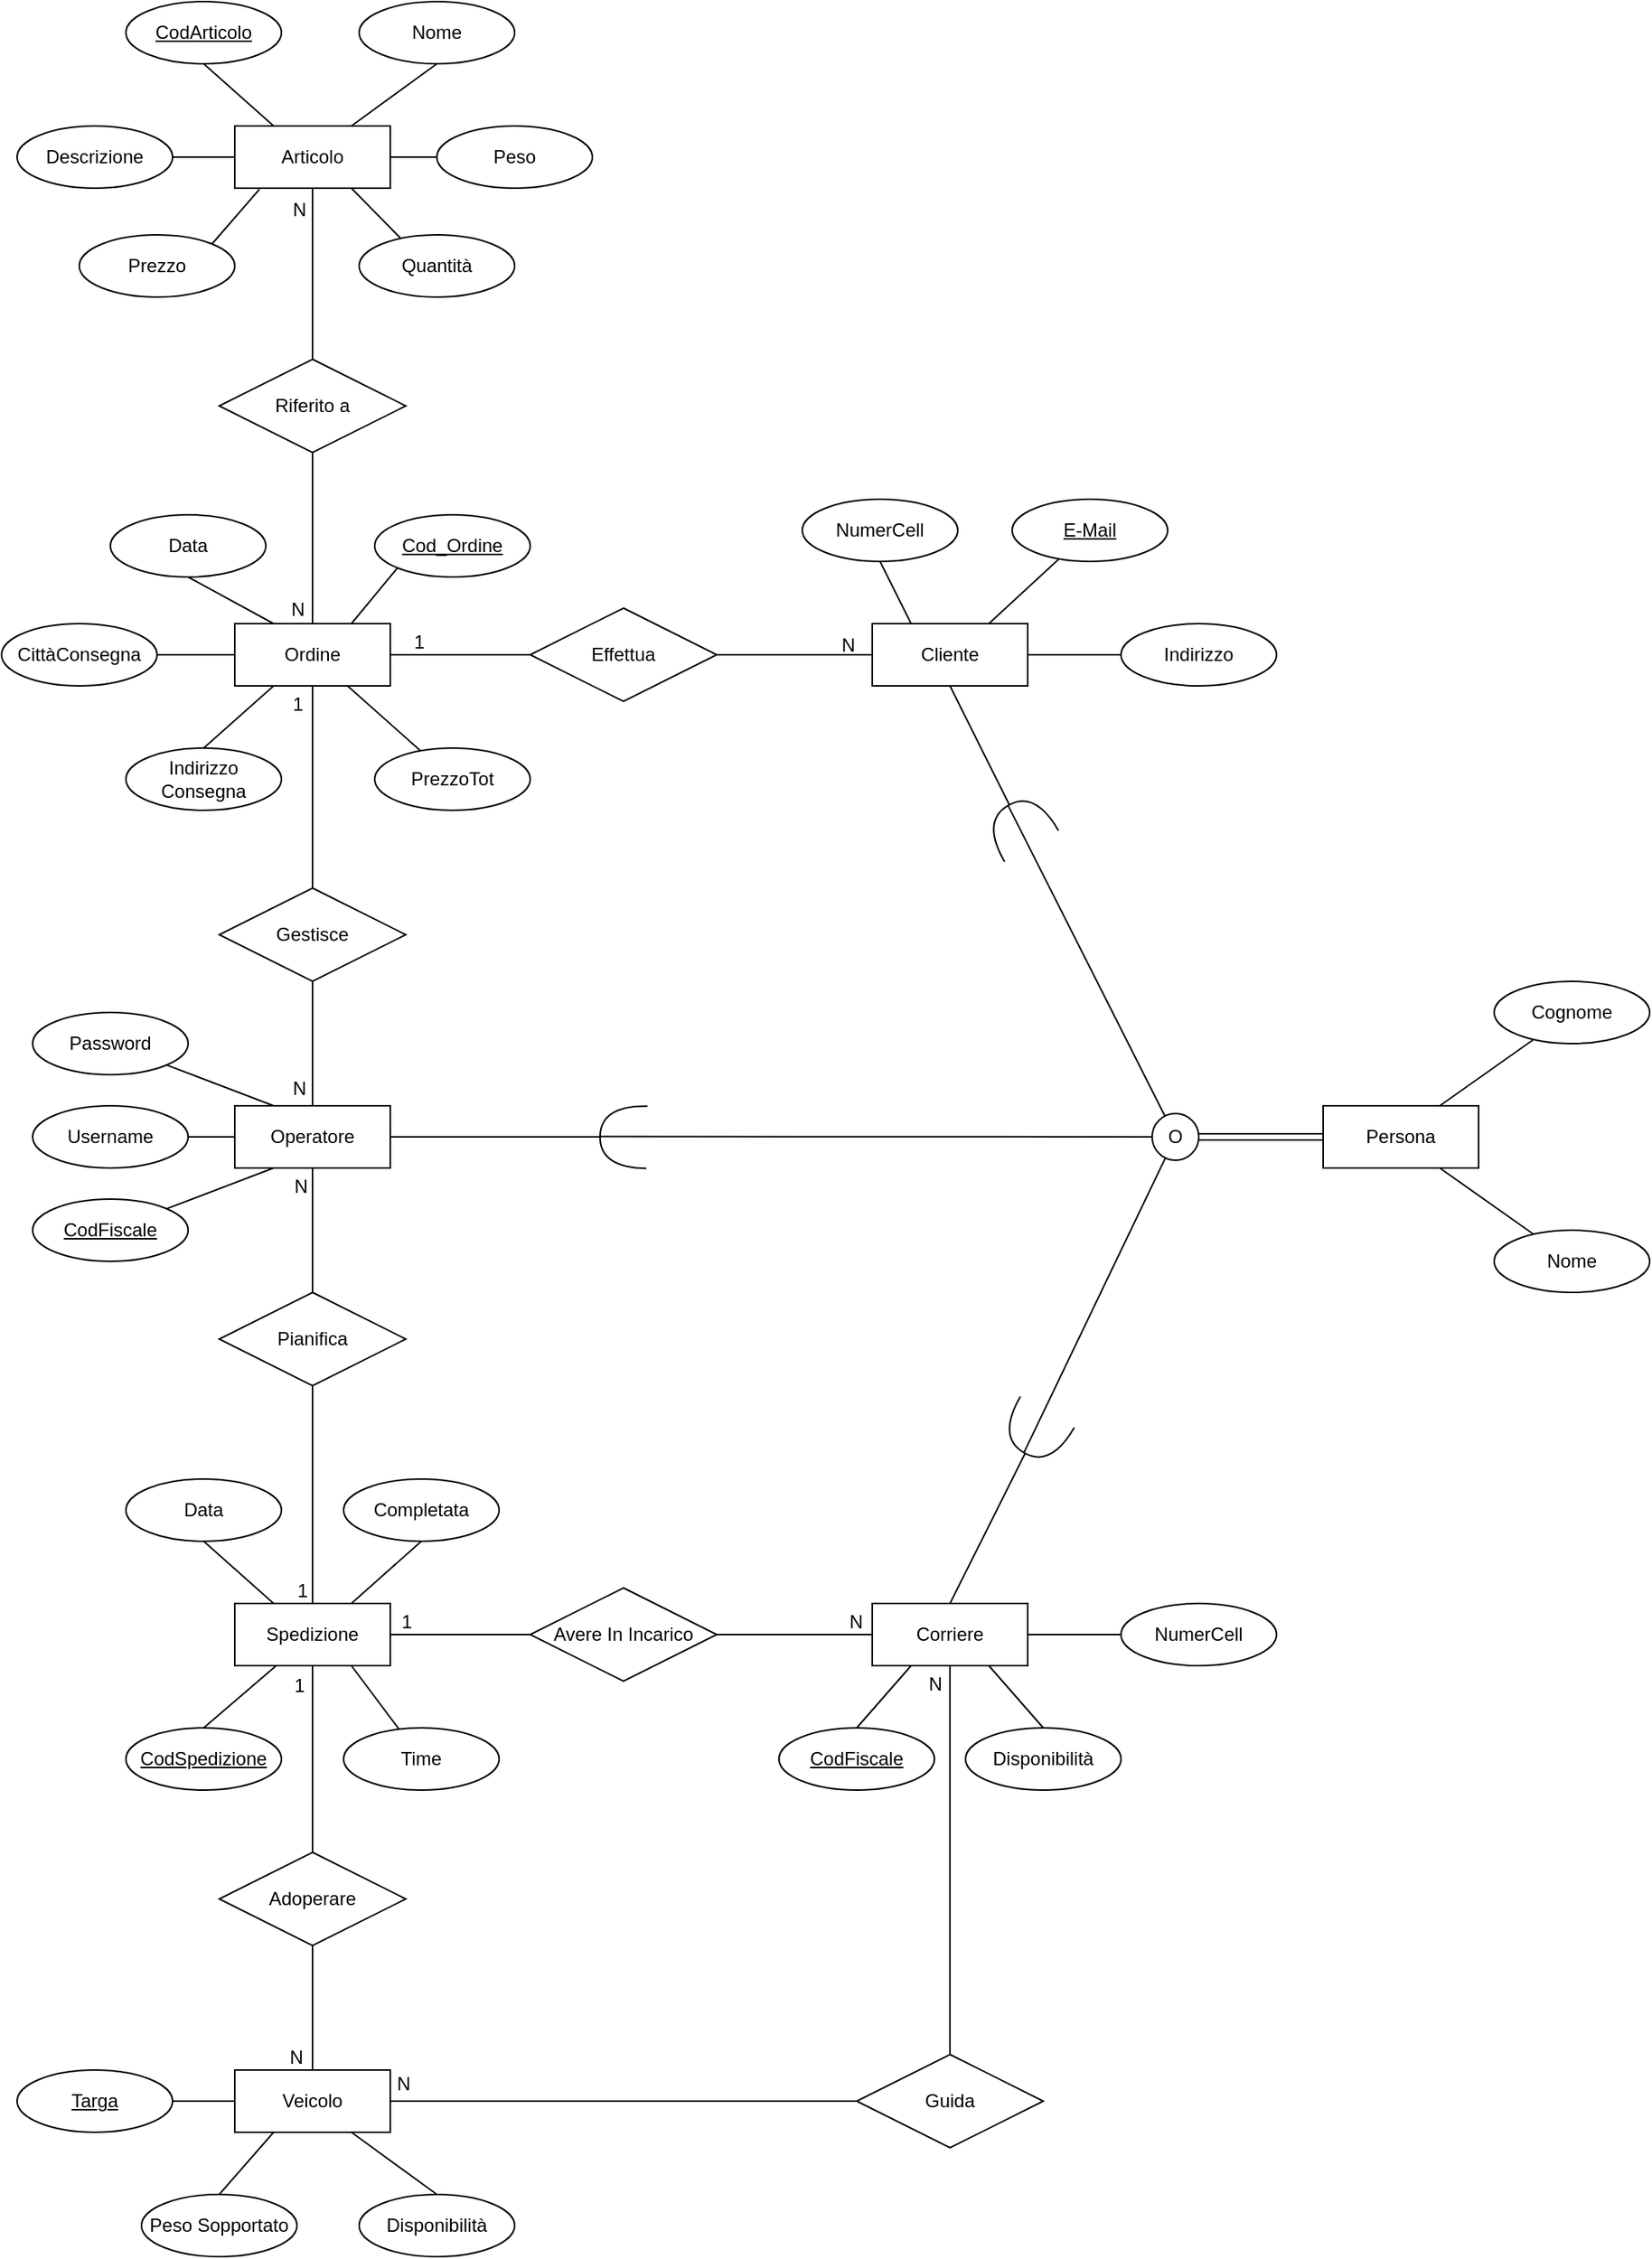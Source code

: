<mxfile version="22.1.11" type="device">
  <diagram id="R2lEEEUBdFMjLlhIrx00" name="Page-1">
    <mxGraphModel dx="780" dy="496" grid="0" gridSize="10" guides="1" tooltips="1" connect="1" arrows="1" fold="1" page="1" pageScale="1" pageWidth="1169" pageHeight="1654" math="0" shadow="0" extFonts="Permanent Marker^https://fonts.googleapis.com/css?family=Permanent+Marker">
      <root>
        <mxCell id="0" />
        <mxCell id="1" parent="0" />
        <mxCell id="MXhxWDH_kEBl99FMl3T1-102" style="edgeStyle=none;rounded=0;orthogonalLoop=1;jettySize=auto;html=1;exitX=0.75;exitY=0;exitDx=0;exitDy=0;entryX=0.5;entryY=1;entryDx=0;entryDy=0;endArrow=none;endFill=0;" parent="1" source="MXhxWDH_kEBl99FMl3T1-108" target="MXhxWDH_kEBl99FMl3T1-110" edge="1">
          <mxGeometry relative="1" as="geometry" />
        </mxCell>
        <mxCell id="MXhxWDH_kEBl99FMl3T1-103" style="edgeStyle=none;rounded=0;orthogonalLoop=1;jettySize=auto;html=1;exitX=0.25;exitY=0;exitDx=0;exitDy=0;entryX=0.5;entryY=1;entryDx=0;entryDy=0;endArrow=none;endFill=0;" parent="1" source="MXhxWDH_kEBl99FMl3T1-108" target="MXhxWDH_kEBl99FMl3T1-109" edge="1">
          <mxGeometry relative="1" as="geometry" />
        </mxCell>
        <mxCell id="MXhxWDH_kEBl99FMl3T1-104" style="edgeStyle=none;rounded=0;orthogonalLoop=1;jettySize=auto;html=1;endArrow=none;endFill=0;" parent="1" target="MXhxWDH_kEBl99FMl3T1-111" edge="1">
          <mxGeometry relative="1" as="geometry">
            <mxPoint x="220" y="180" as="sourcePoint" />
          </mxGeometry>
        </mxCell>
        <mxCell id="MXhxWDH_kEBl99FMl3T1-105" style="edgeStyle=none;rounded=0;orthogonalLoop=1;jettySize=auto;html=1;exitX=0.158;exitY=1.019;exitDx=0;exitDy=0;entryX=1;entryY=0;entryDx=0;entryDy=0;endArrow=none;endFill=0;exitPerimeter=0;" parent="1" source="MXhxWDH_kEBl99FMl3T1-108" target="MXhxWDH_kEBl99FMl3T1-112" edge="1">
          <mxGeometry relative="1" as="geometry" />
        </mxCell>
        <mxCell id="MXhxWDH_kEBl99FMl3T1-106" style="edgeStyle=none;rounded=0;orthogonalLoop=1;jettySize=auto;html=1;entryX=0;entryY=0.5;entryDx=0;entryDy=0;endArrow=none;endFill=0;exitX=1;exitY=0.5;exitDx=0;exitDy=0;" parent="1" source="MXhxWDH_kEBl99FMl3T1-108" target="MXhxWDH_kEBl99FMl3T1-114" edge="1">
          <mxGeometry relative="1" as="geometry" />
        </mxCell>
        <mxCell id="MXhxWDH_kEBl99FMl3T1-107" style="edgeStyle=none;rounded=0;orthogonalLoop=1;jettySize=auto;html=1;exitX=0.75;exitY=1;exitDx=0;exitDy=0;entryX=0.291;entryY=0.117;entryDx=0;entryDy=0;endArrow=none;endFill=0;entryPerimeter=0;" parent="1" source="MXhxWDH_kEBl99FMl3T1-108" target="MXhxWDH_kEBl99FMl3T1-113" edge="1">
          <mxGeometry relative="1" as="geometry" />
        </mxCell>
        <mxCell id="MXhxWDH_kEBl99FMl3T1-108" value="Articolo" style="whiteSpace=wrap;html=1;align=center;" parent="1" vertex="1">
          <mxGeometry x="220" y="160" width="100" height="40" as="geometry" />
        </mxCell>
        <mxCell id="MXhxWDH_kEBl99FMl3T1-109" value="CodArticolo" style="ellipse;whiteSpace=wrap;html=1;align=center;fontStyle=4;" parent="1" vertex="1">
          <mxGeometry x="150" y="80" width="100" height="40" as="geometry" />
        </mxCell>
        <mxCell id="MXhxWDH_kEBl99FMl3T1-110" value="Nome" style="ellipse;whiteSpace=wrap;html=1;align=center;" parent="1" vertex="1">
          <mxGeometry x="300" y="80" width="100" height="40" as="geometry" />
        </mxCell>
        <mxCell id="MXhxWDH_kEBl99FMl3T1-111" value="Descrizione" style="ellipse;whiteSpace=wrap;html=1;align=center;" parent="1" vertex="1">
          <mxGeometry x="80" y="160" width="100" height="40" as="geometry" />
        </mxCell>
        <mxCell id="MXhxWDH_kEBl99FMl3T1-112" value="Prezzo" style="ellipse;whiteSpace=wrap;html=1;align=center;" parent="1" vertex="1">
          <mxGeometry x="120" y="230" width="100" height="40" as="geometry" />
        </mxCell>
        <mxCell id="MXhxWDH_kEBl99FMl3T1-113" value="Quantità" style="ellipse;whiteSpace=wrap;html=1;align=center;" parent="1" vertex="1">
          <mxGeometry x="300" y="230" width="100" height="40" as="geometry" />
        </mxCell>
        <mxCell id="MXhxWDH_kEBl99FMl3T1-114" value="Peso" style="ellipse;whiteSpace=wrap;html=1;align=center;" parent="1" vertex="1">
          <mxGeometry x="350" y="160" width="100" height="40" as="geometry" />
        </mxCell>
        <mxCell id="MXhxWDH_kEBl99FMl3T1-115" style="edgeStyle=none;rounded=0;orthogonalLoop=1;jettySize=auto;html=1;exitX=0.75;exitY=0;exitDx=0;exitDy=0;entryX=0;entryY=1;entryDx=0;entryDy=0;endArrow=none;endFill=0;" parent="1" source="MXhxWDH_kEBl99FMl3T1-119" target="MXhxWDH_kEBl99FMl3T1-122" edge="1">
          <mxGeometry relative="1" as="geometry" />
        </mxCell>
        <mxCell id="MXhxWDH_kEBl99FMl3T1-116" style="edgeStyle=none;rounded=0;orthogonalLoop=1;jettySize=auto;html=1;exitX=0.25;exitY=0;exitDx=0;exitDy=0;entryX=0.5;entryY=1;entryDx=0;entryDy=0;endArrow=none;endFill=0;" parent="1" source="MXhxWDH_kEBl99FMl3T1-119" target="MXhxWDH_kEBl99FMl3T1-121" edge="1">
          <mxGeometry relative="1" as="geometry" />
        </mxCell>
        <mxCell id="MXhxWDH_kEBl99FMl3T1-117" style="edgeStyle=none;rounded=0;orthogonalLoop=1;jettySize=auto;html=1;exitX=0;exitY=0.5;exitDx=0;exitDy=0;entryX=1;entryY=0.5;entryDx=0;entryDy=0;endArrow=none;endFill=0;" parent="1" source="MXhxWDH_kEBl99FMl3T1-119" target="MXhxWDH_kEBl99FMl3T1-135" edge="1">
          <mxGeometry relative="1" as="geometry" />
        </mxCell>
        <mxCell id="MXhxWDH_kEBl99FMl3T1-118" style="edgeStyle=none;rounded=0;orthogonalLoop=1;jettySize=auto;html=1;exitX=0.25;exitY=1;exitDx=0;exitDy=0;entryX=0.5;entryY=0;entryDx=0;entryDy=0;endArrow=none;endFill=0;" parent="1" source="MXhxWDH_kEBl99FMl3T1-119" target="MXhxWDH_kEBl99FMl3T1-136" edge="1">
          <mxGeometry relative="1" as="geometry" />
        </mxCell>
        <mxCell id="MXhxWDH_kEBl99FMl3T1-119" value="Ordine" style="whiteSpace=wrap;html=1;align=center;" parent="1" vertex="1">
          <mxGeometry x="220" y="480" width="100" height="40" as="geometry" />
        </mxCell>
        <mxCell id="MXhxWDH_kEBl99FMl3T1-120" value="Riferito a" style="shape=rhombus;perimeter=rhombusPerimeter;whiteSpace=wrap;html=1;align=center;" parent="1" vertex="1">
          <mxGeometry x="210" y="310" width="120" height="60" as="geometry" />
        </mxCell>
        <mxCell id="MXhxWDH_kEBl99FMl3T1-121" value="Data" style="ellipse;whiteSpace=wrap;html=1;align=center;" parent="1" vertex="1">
          <mxGeometry x="140" y="410" width="100" height="40" as="geometry" />
        </mxCell>
        <mxCell id="MXhxWDH_kEBl99FMl3T1-122" value="Cod_Ordine" style="ellipse;whiteSpace=wrap;html=1;align=center;fontStyle=4;" parent="1" vertex="1">
          <mxGeometry x="310" y="410" width="100" height="40" as="geometry" />
        </mxCell>
        <mxCell id="MXhxWDH_kEBl99FMl3T1-123" value="Effettua" style="shape=rhombus;perimeter=rhombusPerimeter;whiteSpace=wrap;html=1;align=center;" parent="1" vertex="1">
          <mxGeometry x="410" y="470" width="120" height="60" as="geometry" />
        </mxCell>
        <mxCell id="MXhxWDH_kEBl99FMl3T1-124" value="Cliente" style="whiteSpace=wrap;html=1;align=center;" parent="1" vertex="1">
          <mxGeometry x="630" y="480" width="100" height="40" as="geometry" />
        </mxCell>
        <mxCell id="MXhxWDH_kEBl99FMl3T1-125" style="edgeStyle=none;rounded=0;orthogonalLoop=1;jettySize=auto;html=1;entryX=0.75;entryY=0;entryDx=0;entryDy=0;endArrow=none;endFill=0;" parent="1" source="MXhxWDH_kEBl99FMl3T1-126" target="MXhxWDH_kEBl99FMl3T1-124" edge="1">
          <mxGeometry relative="1" as="geometry" />
        </mxCell>
        <mxCell id="MXhxWDH_kEBl99FMl3T1-126" value="E-Mail" style="ellipse;whiteSpace=wrap;html=1;align=center;fontStyle=4;" parent="1" vertex="1">
          <mxGeometry x="720" y="400" width="100" height="40" as="geometry" />
        </mxCell>
        <mxCell id="MXhxWDH_kEBl99FMl3T1-131" style="edgeStyle=none;rounded=0;orthogonalLoop=1;jettySize=auto;html=1;exitX=0;exitY=0.5;exitDx=0;exitDy=0;endArrow=none;endFill=0;" parent="1" source="MXhxWDH_kEBl99FMl3T1-132" edge="1">
          <mxGeometry relative="1" as="geometry">
            <mxPoint x="730" y="500" as="targetPoint" />
          </mxGeometry>
        </mxCell>
        <mxCell id="MXhxWDH_kEBl99FMl3T1-132" value="Indirizzo" style="ellipse;whiteSpace=wrap;html=1;align=center;" parent="1" vertex="1">
          <mxGeometry x="790" y="480" width="100" height="40" as="geometry" />
        </mxCell>
        <mxCell id="MXhxWDH_kEBl99FMl3T1-133" style="edgeStyle=none;rounded=0;orthogonalLoop=1;jettySize=auto;html=1;exitX=0.5;exitY=1;exitDx=0;exitDy=0;entryX=0.25;entryY=0;entryDx=0;entryDy=0;endArrow=none;endFill=0;" parent="1" source="MXhxWDH_kEBl99FMl3T1-134" target="MXhxWDH_kEBl99FMl3T1-124" edge="1">
          <mxGeometry relative="1" as="geometry">
            <Array as="points" />
          </mxGeometry>
        </mxCell>
        <mxCell id="MXhxWDH_kEBl99FMl3T1-134" value="NumerCell" style="ellipse;whiteSpace=wrap;html=1;align=center;" parent="1" vertex="1">
          <mxGeometry x="585" y="400" width="100" height="40" as="geometry" />
        </mxCell>
        <mxCell id="MXhxWDH_kEBl99FMl3T1-135" value="CittàConsegna" style="ellipse;whiteSpace=wrap;html=1;align=center;" parent="1" vertex="1">
          <mxGeometry x="70" y="480" width="100" height="40" as="geometry" />
        </mxCell>
        <mxCell id="MXhxWDH_kEBl99FMl3T1-136" value="Indirizzo Consegna" style="ellipse;whiteSpace=wrap;html=1;align=center;" parent="1" vertex="1">
          <mxGeometry x="150" y="560" width="100" height="40" as="geometry" />
        </mxCell>
        <mxCell id="MXhxWDH_kEBl99FMl3T1-137" value="" style="endArrow=none;html=1;rounded=0;entryX=0.5;entryY=0;entryDx=0;entryDy=0;exitX=0.5;exitY=1;exitDx=0;exitDy=0;" parent="1" source="MXhxWDH_kEBl99FMl3T1-120" target="MXhxWDH_kEBl99FMl3T1-119" edge="1">
          <mxGeometry relative="1" as="geometry">
            <mxPoint x="190" y="650" as="sourcePoint" />
            <mxPoint x="350" y="650" as="targetPoint" />
            <Array as="points" />
          </mxGeometry>
        </mxCell>
        <mxCell id="MXhxWDH_kEBl99FMl3T1-138" value="N" style="resizable=0;html=1;whiteSpace=wrap;align=right;verticalAlign=bottom;" parent="MXhxWDH_kEBl99FMl3T1-137" connectable="0" vertex="1">
          <mxGeometry x="1" relative="1" as="geometry">
            <mxPoint x="-4" y="-1" as="offset" />
          </mxGeometry>
        </mxCell>
        <mxCell id="MXhxWDH_kEBl99FMl3T1-139" value="" style="endArrow=none;html=1;rounded=0;entryX=0.5;entryY=1;entryDx=0;entryDy=0;exitX=0.5;exitY=0;exitDx=0;exitDy=0;" parent="1" source="MXhxWDH_kEBl99FMl3T1-120" target="MXhxWDH_kEBl99FMl3T1-108" edge="1">
          <mxGeometry relative="1" as="geometry">
            <mxPoint x="190" y="530" as="sourcePoint" />
            <mxPoint x="350" y="530" as="targetPoint" />
          </mxGeometry>
        </mxCell>
        <mxCell id="MXhxWDH_kEBl99FMl3T1-140" value="N" style="resizable=0;html=1;whiteSpace=wrap;align=right;verticalAlign=bottom;" parent="MXhxWDH_kEBl99FMl3T1-139" connectable="0" vertex="1">
          <mxGeometry x="1" relative="1" as="geometry">
            <mxPoint x="-3" y="22" as="offset" />
          </mxGeometry>
        </mxCell>
        <mxCell id="MXhxWDH_kEBl99FMl3T1-141" value="" style="endArrow=none;html=1;rounded=0;entryX=0;entryY=0.5;entryDx=0;entryDy=0;exitX=1;exitY=0.5;exitDx=0;exitDy=0;" parent="1" source="MXhxWDH_kEBl99FMl3T1-123" target="MXhxWDH_kEBl99FMl3T1-124" edge="1">
          <mxGeometry relative="1" as="geometry">
            <mxPoint x="190" y="530" as="sourcePoint" />
            <mxPoint x="350" y="530" as="targetPoint" />
          </mxGeometry>
        </mxCell>
        <mxCell id="MXhxWDH_kEBl99FMl3T1-142" value="1" style="resizable=0;html=1;whiteSpace=wrap;align=right;verticalAlign=bottom;" parent="MXhxWDH_kEBl99FMl3T1-141" connectable="0" vertex="1">
          <mxGeometry x="1" relative="1" as="geometry">
            <mxPoint x="-287" as="offset" />
          </mxGeometry>
        </mxCell>
        <mxCell id="MXhxWDH_kEBl99FMl3T1-143" value="" style="endArrow=none;html=1;rounded=0;entryX=1;entryY=0.5;entryDx=0;entryDy=0;exitX=0;exitY=0.5;exitDx=0;exitDy=0;" parent="1" source="MXhxWDH_kEBl99FMl3T1-123" target="MXhxWDH_kEBl99FMl3T1-119" edge="1">
          <mxGeometry relative="1" as="geometry">
            <mxPoint x="190" y="530" as="sourcePoint" />
            <mxPoint x="350" y="530" as="targetPoint" />
          </mxGeometry>
        </mxCell>
        <mxCell id="MXhxWDH_kEBl99FMl3T1-144" value="N" style="resizable=0;html=1;whiteSpace=wrap;align=right;verticalAlign=bottom;" parent="MXhxWDH_kEBl99FMl3T1-143" connectable="0" vertex="1">
          <mxGeometry x="1" relative="1" as="geometry">
            <mxPoint x="300" y="2" as="offset" />
          </mxGeometry>
        </mxCell>
        <mxCell id="MXhxWDH_kEBl99FMl3T1-145" style="edgeStyle=none;rounded=0;orthogonalLoop=1;jettySize=auto;html=1;entryX=0.5;entryY=0;entryDx=0;entryDy=0;endArrow=none;endFill=0;" parent="1" source="MXhxWDH_kEBl99FMl3T1-147" target="MXhxWDH_kEBl99FMl3T1-148" edge="1">
          <mxGeometry relative="1" as="geometry" />
        </mxCell>
        <mxCell id="MXhxWDH_kEBl99FMl3T1-146" style="edgeStyle=none;rounded=0;orthogonalLoop=1;jettySize=auto;html=1;exitX=0;exitY=0.5;exitDx=0;exitDy=0;" parent="1" source="MXhxWDH_kEBl99FMl3T1-147" edge="1">
          <mxGeometry relative="1" as="geometry">
            <mxPoint x="219.529" y="1130.176" as="targetPoint" />
          </mxGeometry>
        </mxCell>
        <mxCell id="MXhxWDH_kEBl99FMl3T1-147" value="Spedizione" style="whiteSpace=wrap;html=1;align=center;" parent="1" vertex="1">
          <mxGeometry x="220" y="1110" width="100" height="40" as="geometry" />
        </mxCell>
        <mxCell id="MXhxWDH_kEBl99FMl3T1-148" value="CodSpedizione" style="ellipse;whiteSpace=wrap;html=1;align=center;fontStyle=4;" parent="1" vertex="1">
          <mxGeometry x="150" y="1190" width="100" height="40" as="geometry" />
        </mxCell>
        <mxCell id="MXhxWDH_kEBl99FMl3T1-149" style="edgeStyle=none;rounded=0;orthogonalLoop=1;jettySize=auto;html=1;exitX=0.5;exitY=1;exitDx=0;exitDy=0;entryX=0.25;entryY=0;entryDx=0;entryDy=0;endArrow=none;endFill=0;" parent="1" source="MXhxWDH_kEBl99FMl3T1-150" target="MXhxWDH_kEBl99FMl3T1-147" edge="1">
          <mxGeometry relative="1" as="geometry" />
        </mxCell>
        <mxCell id="MXhxWDH_kEBl99FMl3T1-150" value="Data" style="ellipse;whiteSpace=wrap;html=1;align=center;" parent="1" vertex="1">
          <mxGeometry x="150" y="1030" width="100" height="40" as="geometry" />
        </mxCell>
        <mxCell id="MXhxWDH_kEBl99FMl3T1-151" style="edgeStyle=none;rounded=0;orthogonalLoop=1;jettySize=auto;html=1;exitX=0.5;exitY=1;exitDx=0;exitDy=0;entryX=0.75;entryY=0;entryDx=0;entryDy=0;endArrow=none;endFill=0;" parent="1" source="MXhxWDH_kEBl99FMl3T1-152" target="MXhxWDH_kEBl99FMl3T1-147" edge="1">
          <mxGeometry relative="1" as="geometry" />
        </mxCell>
        <mxCell id="MXhxWDH_kEBl99FMl3T1-152" value="Completata" style="ellipse;whiteSpace=wrap;html=1;align=center;" parent="1" vertex="1">
          <mxGeometry x="290" y="1030" width="100" height="40" as="geometry" />
        </mxCell>
        <mxCell id="MXhxWDH_kEBl99FMl3T1-153" value="Veicolo" style="whiteSpace=wrap;html=1;align=center;" parent="1" vertex="1">
          <mxGeometry x="220" y="1410" width="100" height="40" as="geometry" />
        </mxCell>
        <mxCell id="MXhxWDH_kEBl99FMl3T1-154" value="Adoperare" style="shape=rhombus;perimeter=rhombusPerimeter;whiteSpace=wrap;html=1;align=center;" parent="1" vertex="1">
          <mxGeometry x="210" y="1270" width="120" height="60" as="geometry" />
        </mxCell>
        <mxCell id="MXhxWDH_kEBl99FMl3T1-155" style="edgeStyle=none;rounded=0;orthogonalLoop=1;jettySize=auto;html=1;entryX=0;entryY=0.5;entryDx=0;entryDy=0;endArrow=none;endFill=0;" parent="1" source="MXhxWDH_kEBl99FMl3T1-156" target="MXhxWDH_kEBl99FMl3T1-153" edge="1">
          <mxGeometry relative="1" as="geometry" />
        </mxCell>
        <mxCell id="MXhxWDH_kEBl99FMl3T1-156" value="Targa" style="ellipse;whiteSpace=wrap;html=1;align=center;fontStyle=4;" parent="1" vertex="1">
          <mxGeometry x="80" y="1410" width="100" height="40" as="geometry" />
        </mxCell>
        <mxCell id="MXhxWDH_kEBl99FMl3T1-157" style="edgeStyle=none;rounded=0;orthogonalLoop=1;jettySize=auto;html=1;exitX=0.5;exitY=0;exitDx=0;exitDy=0;entryX=0.25;entryY=1;entryDx=0;entryDy=0;endArrow=none;endFill=0;" parent="1" source="MXhxWDH_kEBl99FMl3T1-158" target="MXhxWDH_kEBl99FMl3T1-153" edge="1">
          <mxGeometry relative="1" as="geometry" />
        </mxCell>
        <mxCell id="MXhxWDH_kEBl99FMl3T1-158" value="Peso Sopportato" style="ellipse;whiteSpace=wrap;html=1;align=center;" parent="1" vertex="1">
          <mxGeometry x="160" y="1490" width="100" height="40" as="geometry" />
        </mxCell>
        <mxCell id="MXhxWDH_kEBl99FMl3T1-159" style="edgeStyle=none;rounded=0;orthogonalLoop=1;jettySize=auto;html=1;exitX=0.5;exitY=0;exitDx=0;exitDy=0;entryX=0.75;entryY=1;entryDx=0;entryDy=0;endArrow=none;endFill=0;" parent="1" source="MXhxWDH_kEBl99FMl3T1-160" target="MXhxWDH_kEBl99FMl3T1-153" edge="1">
          <mxGeometry relative="1" as="geometry" />
        </mxCell>
        <mxCell id="MXhxWDH_kEBl99FMl3T1-160" value="Disponibilità" style="ellipse;whiteSpace=wrap;html=1;align=center;" parent="1" vertex="1">
          <mxGeometry x="300" y="1490" width="100" height="40" as="geometry" />
        </mxCell>
        <mxCell id="MXhxWDH_kEBl99FMl3T1-161" value="Corriere" style="whiteSpace=wrap;html=1;align=center;" parent="1" vertex="1">
          <mxGeometry x="630" y="1110" width="100" height="40" as="geometry" />
        </mxCell>
        <mxCell id="MXhxWDH_kEBl99FMl3T1-165" style="edgeStyle=none;rounded=0;orthogonalLoop=1;jettySize=auto;html=1;exitX=0.5;exitY=0;exitDx=0;exitDy=0;entryX=0.25;entryY=1;entryDx=0;entryDy=0;endArrow=none;endFill=0;" parent="1" source="MXhxWDH_kEBl99FMl3T1-166" target="MXhxWDH_kEBl99FMl3T1-161" edge="1">
          <mxGeometry relative="1" as="geometry" />
        </mxCell>
        <mxCell id="MXhxWDH_kEBl99FMl3T1-166" value="CodFiscale" style="ellipse;whiteSpace=wrap;html=1;align=center;fontStyle=4;" parent="1" vertex="1">
          <mxGeometry x="570" y="1190" width="100" height="40" as="geometry" />
        </mxCell>
        <mxCell id="MXhxWDH_kEBl99FMl3T1-167" style="edgeStyle=none;rounded=0;orthogonalLoop=1;jettySize=auto;html=1;exitX=0.5;exitY=0;exitDx=0;exitDy=0;entryX=0.75;entryY=1;entryDx=0;entryDy=0;endArrow=none;endFill=0;" parent="1" source="MXhxWDH_kEBl99FMl3T1-168" target="MXhxWDH_kEBl99FMl3T1-161" edge="1">
          <mxGeometry relative="1" as="geometry" />
        </mxCell>
        <mxCell id="MXhxWDH_kEBl99FMl3T1-168" value="Disponibilità" style="ellipse;whiteSpace=wrap;html=1;align=center;" parent="1" vertex="1">
          <mxGeometry x="690" y="1190" width="100" height="40" as="geometry" />
        </mxCell>
        <mxCell id="MXhxWDH_kEBl99FMl3T1-170" value="Avere In Incarico" style="shape=rhombus;perimeter=rhombusPerimeter;whiteSpace=wrap;html=1;align=center;" parent="1" vertex="1">
          <mxGeometry x="410" y="1100" width="120" height="60" as="geometry" />
        </mxCell>
        <mxCell id="MXhxWDH_kEBl99FMl3T1-171" value="" style="endArrow=none;html=1;rounded=0;entryX=1;entryY=0.5;entryDx=0;entryDy=0;exitX=0;exitY=0.5;exitDx=0;exitDy=0;" parent="1" source="MXhxWDH_kEBl99FMl3T1-170" target="MXhxWDH_kEBl99FMl3T1-147" edge="1">
          <mxGeometry relative="1" as="geometry">
            <mxPoint x="340" y="990" as="sourcePoint" />
            <mxPoint x="500" y="990" as="targetPoint" />
          </mxGeometry>
        </mxCell>
        <mxCell id="MXhxWDH_kEBl99FMl3T1-172" value="N" style="resizable=0;html=1;whiteSpace=wrap;align=right;verticalAlign=bottom;" parent="MXhxWDH_kEBl99FMl3T1-171" connectable="0" vertex="1">
          <mxGeometry x="1" relative="1" as="geometry">
            <mxPoint x="305" as="offset" />
          </mxGeometry>
        </mxCell>
        <mxCell id="MXhxWDH_kEBl99FMl3T1-173" value="" style="endArrow=none;html=1;rounded=0;entryX=0;entryY=0.5;entryDx=0;entryDy=0;exitX=1;exitY=0.5;exitDx=0;exitDy=0;" parent="1" source="MXhxWDH_kEBl99FMl3T1-170" target="MXhxWDH_kEBl99FMl3T1-161" edge="1">
          <mxGeometry relative="1" as="geometry">
            <mxPoint x="340" y="990" as="sourcePoint" />
            <mxPoint x="500" y="990" as="targetPoint" />
          </mxGeometry>
        </mxCell>
        <mxCell id="MXhxWDH_kEBl99FMl3T1-174" value="1" style="resizable=0;html=1;whiteSpace=wrap;align=right;verticalAlign=bottom;" parent="MXhxWDH_kEBl99FMl3T1-173" connectable="0" vertex="1">
          <mxGeometry x="1" relative="1" as="geometry">
            <mxPoint x="-295" as="offset" />
          </mxGeometry>
        </mxCell>
        <mxCell id="MXhxWDH_kEBl99FMl3T1-175" value="" style="endArrow=none;html=1;rounded=0;entryX=0.5;entryY=1;entryDx=0;entryDy=0;exitX=0.5;exitY=0;exitDx=0;exitDy=0;" parent="1" source="MXhxWDH_kEBl99FMl3T1-154" target="MXhxWDH_kEBl99FMl3T1-147" edge="1">
          <mxGeometry relative="1" as="geometry">
            <mxPoint x="70" y="1010" as="sourcePoint" />
            <mxPoint x="230" y="1010" as="targetPoint" />
          </mxGeometry>
        </mxCell>
        <mxCell id="MXhxWDH_kEBl99FMl3T1-176" value="N" style="resizable=0;html=1;whiteSpace=wrap;align=right;verticalAlign=bottom;" parent="MXhxWDH_kEBl99FMl3T1-175" connectable="0" vertex="1">
          <mxGeometry x="1" relative="1" as="geometry">
            <mxPoint x="-5" y="260" as="offset" />
          </mxGeometry>
        </mxCell>
        <mxCell id="MXhxWDH_kEBl99FMl3T1-177" value="" style="endArrow=none;html=1;rounded=0;entryX=0.5;entryY=0;entryDx=0;entryDy=0;exitX=0.5;exitY=1;exitDx=0;exitDy=0;" parent="1" source="MXhxWDH_kEBl99FMl3T1-154" target="MXhxWDH_kEBl99FMl3T1-153" edge="1">
          <mxGeometry relative="1" as="geometry">
            <mxPoint x="70" y="1010" as="sourcePoint" />
            <mxPoint x="230" y="1010" as="targetPoint" />
          </mxGeometry>
        </mxCell>
        <mxCell id="MXhxWDH_kEBl99FMl3T1-178" value="1" style="resizable=0;html=1;whiteSpace=wrap;align=right;verticalAlign=bottom;" parent="MXhxWDH_kEBl99FMl3T1-177" connectable="0" vertex="1">
          <mxGeometry x="1" relative="1" as="geometry">
            <mxPoint x="-4" y="-239" as="offset" />
          </mxGeometry>
        </mxCell>
        <mxCell id="MXhxWDH_kEBl99FMl3T1-179" style="rounded=0;orthogonalLoop=1;jettySize=auto;html=1;endArrow=none;endFill=0;" parent="1" source="MXhxWDH_kEBl99FMl3T1-180" target="MXhxWDH_kEBl99FMl3T1-119" edge="1">
          <mxGeometry relative="1" as="geometry" />
        </mxCell>
        <mxCell id="MXhxWDH_kEBl99FMl3T1-180" value="PrezzoTot" style="ellipse;whiteSpace=wrap;html=1;align=center;" parent="1" vertex="1">
          <mxGeometry x="310" y="560" width="100" height="40" as="geometry" />
        </mxCell>
        <mxCell id="MXhxWDH_kEBl99FMl3T1-181" value="Operatore" style="whiteSpace=wrap;html=1;align=center;" parent="1" vertex="1">
          <mxGeometry x="220" y="790" width="100" height="40" as="geometry" />
        </mxCell>
        <mxCell id="R0nCvY44oL8YV--HfHPd-9" style="edgeStyle=none;rounded=0;orthogonalLoop=1;jettySize=auto;html=1;entryX=0.75;entryY=1;entryDx=0;entryDy=0;endArrow=none;endFill=0;" parent="1" source="MXhxWDH_kEBl99FMl3T1-183" target="R0nCvY44oL8YV--HfHPd-4" edge="1">
          <mxGeometry relative="1" as="geometry" />
        </mxCell>
        <mxCell id="MXhxWDH_kEBl99FMl3T1-183" value="Nome" style="ellipse;whiteSpace=wrap;html=1;align=center;" parent="1" vertex="1">
          <mxGeometry x="1030" y="870" width="100" height="40" as="geometry" />
        </mxCell>
        <mxCell id="R0nCvY44oL8YV--HfHPd-8" style="edgeStyle=none;rounded=0;orthogonalLoop=1;jettySize=auto;html=1;entryX=0.75;entryY=0;entryDx=0;entryDy=0;endArrow=none;endFill=0;" parent="1" source="MXhxWDH_kEBl99FMl3T1-185" target="R0nCvY44oL8YV--HfHPd-4" edge="1">
          <mxGeometry relative="1" as="geometry" />
        </mxCell>
        <mxCell id="MXhxWDH_kEBl99FMl3T1-185" value="Cognome" style="ellipse;whiteSpace=wrap;html=1;align=center;" parent="1" vertex="1">
          <mxGeometry x="1030" y="710" width="100" height="40" as="geometry" />
        </mxCell>
        <mxCell id="MXhxWDH_kEBl99FMl3T1-186" style="rounded=0;orthogonalLoop=1;jettySize=auto;html=1;entryX=0.75;entryY=1;entryDx=0;entryDy=0;endArrow=none;endFill=0;" parent="1" source="MXhxWDH_kEBl99FMl3T1-187" target="MXhxWDH_kEBl99FMl3T1-147" edge="1">
          <mxGeometry relative="1" as="geometry" />
        </mxCell>
        <mxCell id="MXhxWDH_kEBl99FMl3T1-187" value="Time" style="ellipse;whiteSpace=wrap;html=1;align=center;" parent="1" vertex="1">
          <mxGeometry x="290" y="1190" width="100" height="40" as="geometry" />
        </mxCell>
        <mxCell id="MXhxWDH_kEBl99FMl3T1-188" value="Pianifica" style="shape=rhombus;perimeter=rhombusPerimeter;whiteSpace=wrap;html=1;align=center;" parent="1" vertex="1">
          <mxGeometry x="210" y="910" width="120" height="60" as="geometry" />
        </mxCell>
        <mxCell id="MXhxWDH_kEBl99FMl3T1-189" value="" style="endArrow=none;html=1;rounded=0;entryX=0.5;entryY=0;entryDx=0;entryDy=0;exitX=0.5;exitY=1;exitDx=0;exitDy=0;" parent="1" source="MXhxWDH_kEBl99FMl3T1-188" target="MXhxWDH_kEBl99FMl3T1-147" edge="1">
          <mxGeometry relative="1" as="geometry">
            <mxPoint x="320" y="950" as="sourcePoint" />
            <mxPoint x="480" y="950" as="targetPoint" />
          </mxGeometry>
        </mxCell>
        <mxCell id="MXhxWDH_kEBl99FMl3T1-190" value="N" style="resizable=0;html=1;whiteSpace=wrap;align=right;verticalAlign=bottom;" parent="MXhxWDH_kEBl99FMl3T1-189" connectable="0" vertex="1">
          <mxGeometry x="1" relative="1" as="geometry">
            <mxPoint x="-2" y="-260" as="offset" />
          </mxGeometry>
        </mxCell>
        <mxCell id="MXhxWDH_kEBl99FMl3T1-191" value="" style="endArrow=none;html=1;rounded=0;entryX=0.5;entryY=1;entryDx=0;entryDy=0;exitX=0.5;exitY=0;exitDx=0;exitDy=0;" parent="1" source="MXhxWDH_kEBl99FMl3T1-188" target="MXhxWDH_kEBl99FMl3T1-181" edge="1">
          <mxGeometry relative="1" as="geometry">
            <mxPoint x="320" y="1050" as="sourcePoint" />
            <mxPoint x="480" y="1050" as="targetPoint" />
          </mxGeometry>
        </mxCell>
        <mxCell id="MXhxWDH_kEBl99FMl3T1-192" value="1" style="resizable=0;html=1;whiteSpace=wrap;align=right;verticalAlign=bottom;" parent="MXhxWDH_kEBl99FMl3T1-191" connectable="0" vertex="1">
          <mxGeometry x="1" relative="1" as="geometry">
            <mxPoint x="-2" y="280" as="offset" />
          </mxGeometry>
        </mxCell>
        <mxCell id="MXhxWDH_kEBl99FMl3T1-193" value="Gestisce" style="shape=rhombus;perimeter=rhombusPerimeter;whiteSpace=wrap;html=1;align=center;" parent="1" vertex="1">
          <mxGeometry x="210" y="650" width="120" height="60" as="geometry" />
        </mxCell>
        <mxCell id="MXhxWDH_kEBl99FMl3T1-194" value="" style="endArrow=none;html=1;rounded=0;entryX=0.5;entryY=1;entryDx=0;entryDy=0;exitX=0.5;exitY=0;exitDx=0;exitDy=0;" parent="1" source="MXhxWDH_kEBl99FMl3T1-193" target="MXhxWDH_kEBl99FMl3T1-119" edge="1">
          <mxGeometry relative="1" as="geometry">
            <mxPoint x="320" y="690" as="sourcePoint" />
            <mxPoint x="480" y="690" as="targetPoint" />
          </mxGeometry>
        </mxCell>
        <mxCell id="MXhxWDH_kEBl99FMl3T1-195" value="N" style="resizable=0;html=1;whiteSpace=wrap;align=right;verticalAlign=bottom;" parent="MXhxWDH_kEBl99FMl3T1-194" connectable="0" vertex="1">
          <mxGeometry x="1" relative="1" as="geometry">
            <mxPoint x="-3" y="267" as="offset" />
          </mxGeometry>
        </mxCell>
        <mxCell id="MXhxWDH_kEBl99FMl3T1-196" value="" style="endArrow=none;html=1;rounded=0;entryX=0.5;entryY=0;entryDx=0;entryDy=0;exitX=0.5;exitY=1;exitDx=0;exitDy=0;" parent="1" source="MXhxWDH_kEBl99FMl3T1-193" target="MXhxWDH_kEBl99FMl3T1-181" edge="1">
          <mxGeometry relative="1" as="geometry">
            <mxPoint x="320" y="690" as="sourcePoint" />
            <mxPoint x="480" y="690" as="targetPoint" />
          </mxGeometry>
        </mxCell>
        <mxCell id="MXhxWDH_kEBl99FMl3T1-197" value="1" style="resizable=0;html=1;whiteSpace=wrap;align=right;verticalAlign=bottom;" parent="MXhxWDH_kEBl99FMl3T1-196" connectable="0" vertex="1">
          <mxGeometry x="1" relative="1" as="geometry">
            <mxPoint x="-5" y="-250" as="offset" />
          </mxGeometry>
        </mxCell>
        <mxCell id="MXhxWDH_kEBl99FMl3T1-198" style="edgeStyle=none;rounded=0;orthogonalLoop=1;jettySize=auto;html=1;entryX=0;entryY=0.5;entryDx=0;entryDy=0;endArrow=none;endFill=0;exitX=1;exitY=0.5;exitDx=0;exitDy=0;" parent="1" source="R0nCvY44oL8YV--HfHPd-1" target="MXhxWDH_kEBl99FMl3T1-181" edge="1">
          <mxGeometry relative="1" as="geometry">
            <mxPoint x="176.477" y="836.321" as="sourcePoint" />
          </mxGeometry>
        </mxCell>
        <mxCell id="R0nCvY44oL8YV--HfHPd-6" style="edgeStyle=none;rounded=0;orthogonalLoop=1;jettySize=auto;html=1;entryX=0.25;entryY=1;entryDx=0;entryDy=0;endArrow=none;endFill=0;" parent="1" source="MXhxWDH_kEBl99FMl3T1-199" target="MXhxWDH_kEBl99FMl3T1-181" edge="1">
          <mxGeometry relative="1" as="geometry" />
        </mxCell>
        <mxCell id="MXhxWDH_kEBl99FMl3T1-199" value="CodFiscale" style="ellipse;whiteSpace=wrap;html=1;align=center;fontStyle=4;" parent="1" vertex="1">
          <mxGeometry x="90" y="850" width="100" height="40" as="geometry" />
        </mxCell>
        <mxCell id="MXhxWDH_kEBl99FMl3T1-200" value="Guida" style="shape=rhombus;perimeter=rhombusPerimeter;whiteSpace=wrap;html=1;align=center;" parent="1" vertex="1">
          <mxGeometry x="620" y="1400" width="120" height="60" as="geometry" />
        </mxCell>
        <mxCell id="MXhxWDH_kEBl99FMl3T1-201" value="" style="endArrow=none;html=1;rounded=0;entryX=0.5;entryY=1;entryDx=0;entryDy=0;exitX=0.5;exitY=0;exitDx=0;exitDy=0;" parent="1" source="MXhxWDH_kEBl99FMl3T1-200" target="MXhxWDH_kEBl99FMl3T1-161" edge="1">
          <mxGeometry relative="1" as="geometry">
            <mxPoint x="320" y="1330" as="sourcePoint" />
            <mxPoint x="480" y="1330" as="targetPoint" />
          </mxGeometry>
        </mxCell>
        <mxCell id="MXhxWDH_kEBl99FMl3T1-202" value="N" style="resizable=0;html=1;whiteSpace=wrap;align=right;verticalAlign=bottom;" parent="MXhxWDH_kEBl99FMl3T1-201" connectable="0" vertex="1">
          <mxGeometry x="1" relative="1" as="geometry">
            <mxPoint x="-4" y="20" as="offset" />
          </mxGeometry>
        </mxCell>
        <mxCell id="MXhxWDH_kEBl99FMl3T1-203" value="" style="endArrow=none;html=1;rounded=0;entryX=1;entryY=0.5;entryDx=0;entryDy=0;entryPerimeter=0;exitX=0;exitY=0.5;exitDx=0;exitDy=0;" parent="1" source="MXhxWDH_kEBl99FMl3T1-200" target="MXhxWDH_kEBl99FMl3T1-153" edge="1">
          <mxGeometry relative="1" as="geometry">
            <mxPoint x="320" y="1330" as="sourcePoint" />
            <mxPoint x="480" y="1330" as="targetPoint" />
          </mxGeometry>
        </mxCell>
        <mxCell id="MXhxWDH_kEBl99FMl3T1-204" value="N" style="resizable=0;html=1;whiteSpace=wrap;align=right;verticalAlign=bottom;" parent="MXhxWDH_kEBl99FMl3T1-203" connectable="0" vertex="1">
          <mxGeometry x="1" relative="1" as="geometry">
            <mxPoint x="14" y="-3" as="offset" />
          </mxGeometry>
        </mxCell>
        <mxCell id="R0nCvY44oL8YV--HfHPd-1" value="Username" style="ellipse;whiteSpace=wrap;html=1;align=center;" parent="1" vertex="1">
          <mxGeometry x="90" y="790" width="100" height="40" as="geometry" />
        </mxCell>
        <mxCell id="R0nCvY44oL8YV--HfHPd-7" style="edgeStyle=none;rounded=0;orthogonalLoop=1;jettySize=auto;html=1;entryX=0.25;entryY=0;entryDx=0;entryDy=0;endArrow=none;endFill=0;" parent="1" source="R0nCvY44oL8YV--HfHPd-2" target="MXhxWDH_kEBl99FMl3T1-181" edge="1">
          <mxGeometry relative="1" as="geometry" />
        </mxCell>
        <mxCell id="R0nCvY44oL8YV--HfHPd-2" value="Password" style="ellipse;whiteSpace=wrap;html=1;align=center;" parent="1" vertex="1">
          <mxGeometry x="90" y="730" width="100" height="40" as="geometry" />
        </mxCell>
        <mxCell id="R0nCvY44oL8YV--HfHPd-4" value="Persona" style="whiteSpace=wrap;html=1;align=center;" parent="1" vertex="1">
          <mxGeometry x="920" y="790" width="100" height="40" as="geometry" />
        </mxCell>
        <mxCell id="R0nCvY44oL8YV--HfHPd-13" style="edgeStyle=none;rounded=0;orthogonalLoop=1;jettySize=auto;html=1;entryX=0.5;entryY=1;entryDx=0;entryDy=0;endArrow=none;endFill=0;" parent="1" source="R0nCvY44oL8YV--HfHPd-26" target="MXhxWDH_kEBl99FMl3T1-124" edge="1">
          <mxGeometry relative="1" as="geometry" />
        </mxCell>
        <mxCell id="R0nCvY44oL8YV--HfHPd-14" style="edgeStyle=none;rounded=0;orthogonalLoop=1;jettySize=auto;html=1;entryX=1;entryY=0.5;entryDx=0;entryDy=0;endArrow=none;endFill=0;" parent="1" source="R0nCvY44oL8YV--HfHPd-23" target="MXhxWDH_kEBl99FMl3T1-181" edge="1">
          <mxGeometry relative="1" as="geometry" />
        </mxCell>
        <mxCell id="R0nCvY44oL8YV--HfHPd-15" style="edgeStyle=none;rounded=0;orthogonalLoop=1;jettySize=auto;html=1;entryX=0.5;entryY=0;entryDx=0;entryDy=0;endArrow=none;endFill=0;" parent="1" source="R0nCvY44oL8YV--HfHPd-32" target="MXhxWDH_kEBl99FMl3T1-161" edge="1">
          <mxGeometry relative="1" as="geometry" />
        </mxCell>
        <mxCell id="R0nCvY44oL8YV--HfHPd-10" value="O" style="ellipse;whiteSpace=wrap;html=1;aspect=fixed;" parent="1" vertex="1">
          <mxGeometry x="810" y="795" width="30" height="30" as="geometry" />
        </mxCell>
        <mxCell id="R0nCvY44oL8YV--HfHPd-11" value="" style="shape=link;html=1;rounded=0;entryX=0;entryY=0.5;entryDx=0;entryDy=0;exitX=1;exitY=0.5;exitDx=0;exitDy=0;" parent="1" source="R0nCvY44oL8YV--HfHPd-10" target="R0nCvY44oL8YV--HfHPd-4" edge="1">
          <mxGeometry relative="1" as="geometry">
            <mxPoint x="590" y="810" as="sourcePoint" />
            <mxPoint x="750" y="810" as="targetPoint" />
          </mxGeometry>
        </mxCell>
        <mxCell id="R0nCvY44oL8YV--HfHPd-24" value="" style="edgeStyle=none;rounded=0;orthogonalLoop=1;jettySize=auto;html=1;entryX=1;entryY=0.5;entryDx=0;entryDy=0;endArrow=none;endFill=0;" parent="1" source="R0nCvY44oL8YV--HfHPd-10" target="R0nCvY44oL8YV--HfHPd-23" edge="1">
          <mxGeometry relative="1" as="geometry">
            <mxPoint x="810" y="810" as="sourcePoint" />
            <mxPoint x="320" y="810" as="targetPoint" />
          </mxGeometry>
        </mxCell>
        <mxCell id="R0nCvY44oL8YV--HfHPd-23" value="" style="shape=requiredInterface;html=1;verticalLabelPosition=bottom;sketch=0;rotation=-179;" parent="1" vertex="1">
          <mxGeometry x="454.92" y="790" width="30.17" height="40" as="geometry" />
        </mxCell>
        <mxCell id="R0nCvY44oL8YV--HfHPd-31" value="" style="edgeStyle=none;rounded=0;orthogonalLoop=1;jettySize=auto;html=1;entryX=1;entryY=0.5;entryDx=0;entryDy=0;endArrow=none;endFill=0;entryPerimeter=0;" parent="1" source="R0nCvY44oL8YV--HfHPd-10" target="R0nCvY44oL8YV--HfHPd-26" edge="1">
          <mxGeometry relative="1" as="geometry">
            <mxPoint x="818" y="797" as="sourcePoint" />
            <mxPoint x="680" y="520" as="targetPoint" />
          </mxGeometry>
        </mxCell>
        <mxCell id="R0nCvY44oL8YV--HfHPd-26" value="" style="shape=requiredInterface;html=1;verticalLabelPosition=bottom;sketch=0;rotation=-120;" parent="1" vertex="1">
          <mxGeometry x="709.83" y="590" width="30.17" height="40" as="geometry" />
        </mxCell>
        <mxCell id="R0nCvY44oL8YV--HfHPd-33" value="" style="edgeStyle=none;rounded=0;orthogonalLoop=1;jettySize=auto;html=1;entryX=1;entryY=0.5;entryDx=0;entryDy=0;endArrow=none;endFill=0;entryPerimeter=0;" parent="1" source="R0nCvY44oL8YV--HfHPd-10" target="R0nCvY44oL8YV--HfHPd-32" edge="1">
          <mxGeometry relative="1" as="geometry">
            <mxPoint x="818" y="824" as="sourcePoint" />
            <mxPoint x="680" y="1110" as="targetPoint" />
          </mxGeometry>
        </mxCell>
        <mxCell id="R0nCvY44oL8YV--HfHPd-32" value="" style="shape=requiredInterface;html=1;verticalLabelPosition=bottom;sketch=0;rotation=120;" parent="1" vertex="1">
          <mxGeometry x="720" y="980" width="30.17" height="40" as="geometry" />
        </mxCell>
        <mxCell id="R0nCvY44oL8YV--HfHPd-146" style="edgeStyle=none;rounded=0;orthogonalLoop=1;jettySize=auto;html=1;entryX=1;entryY=0.5;entryDx=0;entryDy=0;endArrow=none;endFill=0;" parent="1" source="R0nCvY44oL8YV--HfHPd-145" target="MXhxWDH_kEBl99FMl3T1-161" edge="1">
          <mxGeometry relative="1" as="geometry" />
        </mxCell>
        <mxCell id="R0nCvY44oL8YV--HfHPd-145" value="NumerCell" style="ellipse;whiteSpace=wrap;html=1;align=center;" parent="1" vertex="1">
          <mxGeometry x="790" y="1110" width="100" height="40" as="geometry" />
        </mxCell>
      </root>
    </mxGraphModel>
  </diagram>
</mxfile>
